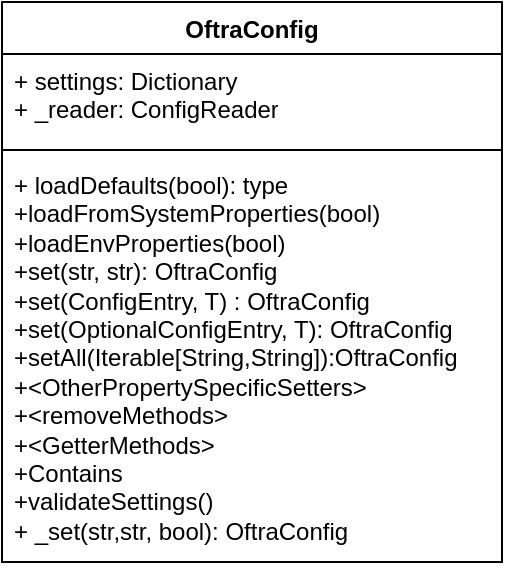 <mxfile version="21.6.8" type="device">
  <diagram name="Page-1" id="_V27b1Zj0y4G6rL_nwT9">
    <mxGraphModel dx="1325" dy="753" grid="1" gridSize="10" guides="1" tooltips="1" connect="1" arrows="1" fold="1" page="1" pageScale="1" pageWidth="850" pageHeight="1100" math="0" shadow="0">
      <root>
        <mxCell id="0" />
        <mxCell id="1" parent="0" />
        <mxCell id="IUOxQA5KwpjiiDE-R_Pi-1" value="OftraConfig" style="swimlane;fontStyle=1;align=center;verticalAlign=top;childLayout=stackLayout;horizontal=1;startSize=26;horizontalStack=0;resizeParent=1;resizeParentMax=0;resizeLast=0;collapsible=1;marginBottom=0;whiteSpace=wrap;html=1;" vertex="1" parent="1">
          <mxGeometry x="40" y="60" width="250" height="280" as="geometry" />
        </mxCell>
        <mxCell id="IUOxQA5KwpjiiDE-R_Pi-2" value="+ settings: Dictionary&lt;br&gt;+ _reader: ConfigReader" style="text;strokeColor=none;fillColor=none;align=left;verticalAlign=top;spacingLeft=4;spacingRight=4;overflow=hidden;rotatable=0;points=[[0,0.5],[1,0.5]];portConstraint=eastwest;whiteSpace=wrap;html=1;" vertex="1" parent="IUOxQA5KwpjiiDE-R_Pi-1">
          <mxGeometry y="26" width="250" height="44" as="geometry" />
        </mxCell>
        <mxCell id="IUOxQA5KwpjiiDE-R_Pi-3" value="" style="line;strokeWidth=1;fillColor=none;align=left;verticalAlign=middle;spacingTop=-1;spacingLeft=3;spacingRight=3;rotatable=0;labelPosition=right;points=[];portConstraint=eastwest;strokeColor=inherit;" vertex="1" parent="IUOxQA5KwpjiiDE-R_Pi-1">
          <mxGeometry y="70" width="250" height="8" as="geometry" />
        </mxCell>
        <mxCell id="IUOxQA5KwpjiiDE-R_Pi-4" value="+ loadDefaults(bool): type&lt;br&gt;+loadFromSystemProperties(bool)&lt;br&gt;+loadEnvProperties(bool)&lt;br&gt;+set(str, str): OftraConfig&lt;br&gt;+set(ConfigEntry, T) : OftraConfig&lt;br&gt;+set(OptionalConfigEntry, T): OftraConfig&lt;br&gt;+setAll(Iterable[String,String]):OftraConfig&lt;br&gt;+&amp;lt;OtherPropertySpecificSetters&amp;gt;&lt;br&gt;+&amp;lt;removeMethods&amp;gt;&lt;br&gt;+&amp;lt;GetterMethods&amp;gt;&lt;br&gt;+Contains&lt;br&gt;+validateSettings()&lt;br&gt;+ _set(str,str, bool): OftraConfig" style="text;strokeColor=none;fillColor=none;align=left;verticalAlign=top;spacingLeft=4;spacingRight=4;overflow=hidden;rotatable=0;points=[[0,0.5],[1,0.5]];portConstraint=eastwest;whiteSpace=wrap;html=1;" vertex="1" parent="IUOxQA5KwpjiiDE-R_Pi-1">
          <mxGeometry y="78" width="250" height="202" as="geometry" />
        </mxCell>
      </root>
    </mxGraphModel>
  </diagram>
</mxfile>
